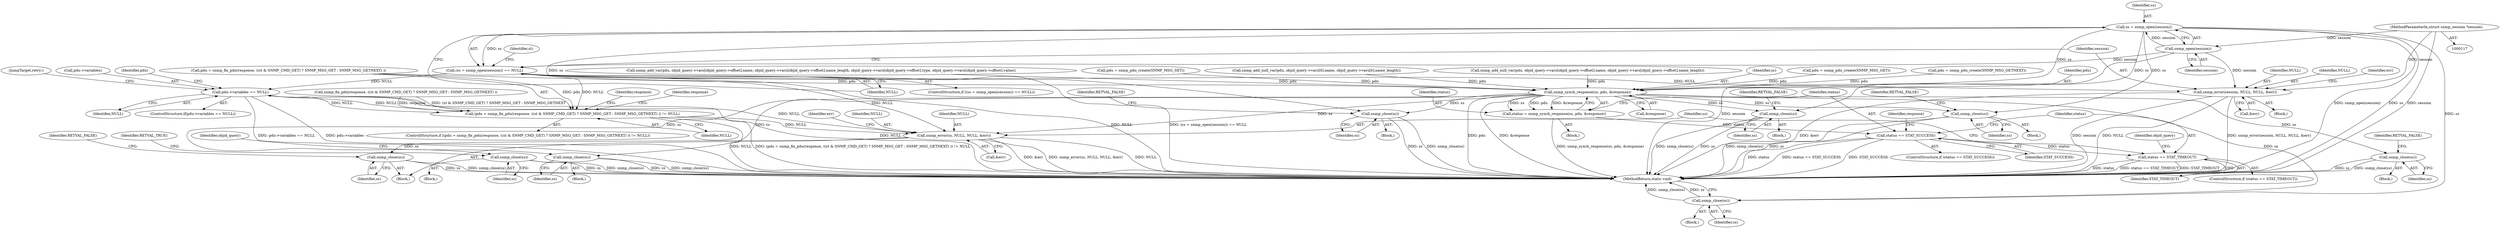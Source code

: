 digraph "0_php_cab1c3b3708eead315e033359d07049b23b147a3_5@API" {
"1000197" [label="(Call,ss = snmp_open(session))"];
"1000199" [label="(Call,snmp_open(session))"];
"1000120" [label="(MethodParameterIn,struct snmp_session *session)"];
"1000196" [label="(Call,(ss = snmp_open(session)) == NULL)"];
"1000203" [label="(Call,snmp_error(session, NULL, NULL, &err))"];
"1000444" [label="(Call,pdu->variables == NULL)"];
"1001084" [label="(Call,(pdu = snmp_fix_pdu(response, ((st & SNMP_CMD_GET) ? SNMP_MSG_GET : SNMP_MSG_GETNEXT) )) != NULL)"];
"1001132" [label="(Call,snmp_error(ss, NULL, NULL, &err))"];
"1001147" [label="(Call,snmp_close(ss))"];
"1000317" [label="(Call,snmp_close(ss))"];
"1000417" [label="(Call,snmp_close(ss))"];
"1000452" [label="(Call,snmp_close(ss))"];
"1000459" [label="(Call,snmp_synch_response(ss, pdu, &response))"];
"1000457" [label="(Call,status = snmp_synch_response(ss, pdu, &response))"];
"1000465" [label="(Call,status == STAT_SUCCESS)"];
"1001115" [label="(Call,status == STAT_TIMEOUT)"];
"1000496" [label="(Call,snmp_close(ss))"];
"1001102" [label="(Call,snmp_close(ss))"];
"1001126" [label="(Call,snmp_close(ss))"];
"1001156" [label="(Call,snmp_close(ss))"];
"1000453" [label="(Identifier,ss)"];
"1001102" [label="(Call,snmp_close(ss))"];
"1001158" [label="(MethodReturn,static void)"];
"1001115" [label="(Call,status == STAT_TIMEOUT)"];
"1000199" [label="(Call,snmp_open(session))"];
"1001095" [label="(Identifier,NULL)"];
"1000464" [label="(ControlStructure,if (status == STAT_SUCCESS))"];
"1000197" [label="(Call,ss = snmp_open(session))"];
"1001101" [label="(Identifier,response)"];
"1000120" [label="(MethodParameterIn,struct snmp_session *session)"];
"1000449" [label="(Block,)"];
"1000451" [label="(Identifier,pdu)"];
"1000207" [label="(Call,&err)"];
"1001131" [label="(Block,)"];
"1000444" [label="(Call,pdu->variables == NULL)"];
"1000122" [label="(Block,)"];
"1001149" [label="(Identifier,RETVAL_FALSE)"];
"1000206" [label="(Identifier,NULL)"];
"1000418" [label="(Identifier,ss)"];
"1000466" [label="(Identifier,status)"];
"1001118" [label="(Block,)"];
"1000454" [label="(Identifier,RETVAL_FALSE)"];
"1000204" [label="(Identifier,session)"];
"1000461" [label="(Identifier,pdu)"];
"1000498" [label="(Identifier,RETVAL_TRUE)"];
"1000205" [label="(Identifier,NULL)"];
"1000354" [label="(Call,snmp_add_var(pdu, objid_query->vars[objid_query->offset].name, objid_query->vars[objid_query->offset].name_length, objid_query->vars[objid_query->offset].type, objid_query->vars[objid_query->offset].value))"];
"1000311" [label="(Call,pdu = snmp_pdu_create(SNMP_MSG_SET))"];
"1000319" [label="(Identifier,RETVAL_FALSE)"];
"1001106" [label="(Identifier,objid_query)"];
"1000459" [label="(Call,snmp_synch_response(ss, pdu, &response))"];
"1000200" [label="(Identifier,session)"];
"1000216" [label="(Identifier,st)"];
"1001147" [label="(Call,snmp_close(ss))"];
"1001132" [label="(Call,snmp_error(ss, NULL, NULL, &err))"];
"1001121" [label="(Identifier,objid_query)"];
"1000201" [label="(Identifier,NULL)"];
"1001127" [label="(Identifier,ss)"];
"1000448" [label="(Identifier,NULL)"];
"1000417" [label="(Call,snmp_close(ss))"];
"1000268" [label="(Call,snmp_add_null_var(pdu, objid_query->vars[0].name, objid_query->vars[0].name_length))"];
"1000497" [label="(Identifier,ss)"];
"1000443" [label="(ControlStructure,if(pdu->variables == NULL))"];
"1000392" [label="(Block,)"];
"1001116" [label="(Identifier,status)"];
"1001128" [label="(Identifier,RETVAL_FALSE)"];
"1001139" [label="(Identifier,err)"];
"1001136" [label="(Call,&err)"];
"1000419" [label="(Identifier,RETVAL_FALSE)"];
"1001134" [label="(Identifier,NULL)"];
"1000457" [label="(Call,status = snmp_synch_response(ss, pdu, &response))"];
"1001148" [label="(Identifier,ss)"];
"1000198" [label="(Identifier,ss)"];
"1000195" [label="(ControlStructure,if ((ss = snmp_open(session)) == NULL))"];
"1000210" [label="(Identifier,err)"];
"1000317" [label="(Call,snmp_close(ss))"];
"1000203" [label="(Call,snmp_error(session, NULL, NULL, &err))"];
"1000423" [label="(Call,snmp_add_null_var(pdu, objid_query->vars[objid_query->offset].name, objid_query->vars[objid_query->offset].name_length))"];
"1000316" [label="(Block,)"];
"1000462" [label="(Call,&response)"];
"1000202" [label="(Block,)"];
"1001083" [label="(ControlStructure,if ((pdu = snmp_fix_pdu(response, ((st & SNMP_CMD_GET) ? SNMP_MSG_GET : SNMP_MSG_GETNEXT) )) != NULL))"];
"1000460" [label="(Identifier,ss)"];
"1001133" [label="(Identifier,ss)"];
"1001098" [label="(Identifier,response)"];
"1000452" [label="(Call,snmp_close(ss))"];
"1000496" [label="(Call,snmp_close(ss))"];
"1000456" [label="(JumpTarget,retry:)"];
"1001114" [label="(ControlStructure,if (status == STAT_TIMEOUT))"];
"1000291" [label="(Call,pdu = snmp_pdu_create(SNMP_MSG_GET))"];
"1000465" [label="(Call,status == STAT_SUCCESS)"];
"1001135" [label="(Identifier,NULL)"];
"1001103" [label="(Identifier,ss)"];
"1001087" [label="(Call,snmp_fix_pdu(response, ((st & SNMP_CMD_GET) ? SNMP_MSG_GET : SNMP_MSG_GETNEXT) ))"];
"1001156" [label="(Call,snmp_close(ss))"];
"1001084" [label="(Call,(pdu = snmp_fix_pdu(response, ((st & SNMP_CMD_GET) ? SNMP_MSG_GET : SNMP_MSG_GETNEXT) )) != NULL)"];
"1001117" [label="(Identifier,STAT_TIMEOUT)"];
"1000196" [label="(Call,(ss = snmp_open(session)) == NULL)"];
"1000985" [label="(Block,)"];
"1000480" [label="(Block,)"];
"1000301" [label="(Call,pdu = snmp_pdu_create(SNMP_MSG_GETNEXT))"];
"1000318" [label="(Identifier,ss)"];
"1000467" [label="(Identifier,STAT_SUCCESS)"];
"1000228" [label="(Block,)"];
"1000472" [label="(Identifier,response)"];
"1000445" [label="(Call,pdu->variables)"];
"1000458" [label="(Identifier,status)"];
"1001157" [label="(Identifier,ss)"];
"1001126" [label="(Call,snmp_close(ss))"];
"1001085" [label="(Call,pdu = snmp_fix_pdu(response, ((st & SNMP_CMD_GET) ? SNMP_MSG_GET : SNMP_MSG_GETNEXT) ))"];
"1000197" -> "1000196"  [label="AST: "];
"1000197" -> "1000199"  [label="CFG: "];
"1000198" -> "1000197"  [label="AST: "];
"1000199" -> "1000197"  [label="AST: "];
"1000201" -> "1000197"  [label="CFG: "];
"1000197" -> "1001158"  [label="DDG: snmp_open(session)"];
"1000197" -> "1001158"  [label="DDG: ss"];
"1000197" -> "1000196"  [label="DDG: ss"];
"1000199" -> "1000197"  [label="DDG: session"];
"1000197" -> "1000317"  [label="DDG: ss"];
"1000197" -> "1000417"  [label="DDG: ss"];
"1000197" -> "1000452"  [label="DDG: ss"];
"1000197" -> "1000459"  [label="DDG: ss"];
"1000197" -> "1001156"  [label="DDG: ss"];
"1000199" -> "1000200"  [label="CFG: "];
"1000200" -> "1000199"  [label="AST: "];
"1000199" -> "1001158"  [label="DDG: session"];
"1000199" -> "1000196"  [label="DDG: session"];
"1000120" -> "1000199"  [label="DDG: session"];
"1000199" -> "1000203"  [label="DDG: session"];
"1000120" -> "1000117"  [label="AST: "];
"1000120" -> "1001158"  [label="DDG: session"];
"1000120" -> "1000203"  [label="DDG: session"];
"1000196" -> "1000195"  [label="AST: "];
"1000196" -> "1000201"  [label="CFG: "];
"1000201" -> "1000196"  [label="AST: "];
"1000204" -> "1000196"  [label="CFG: "];
"1000216" -> "1000196"  [label="CFG: "];
"1000196" -> "1001158"  [label="DDG: NULL"];
"1000196" -> "1001158"  [label="DDG: (ss = snmp_open(session)) == NULL"];
"1000196" -> "1000203"  [label="DDG: NULL"];
"1000196" -> "1000444"  [label="DDG: NULL"];
"1000196" -> "1001084"  [label="DDG: NULL"];
"1000196" -> "1001132"  [label="DDG: NULL"];
"1000203" -> "1000202"  [label="AST: "];
"1000203" -> "1000207"  [label="CFG: "];
"1000204" -> "1000203"  [label="AST: "];
"1000205" -> "1000203"  [label="AST: "];
"1000206" -> "1000203"  [label="AST: "];
"1000207" -> "1000203"  [label="AST: "];
"1000210" -> "1000203"  [label="CFG: "];
"1000203" -> "1001158"  [label="DDG: NULL"];
"1000203" -> "1001158"  [label="DDG: snmp_error(session, NULL, NULL, &err)"];
"1000203" -> "1001158"  [label="DDG: &err"];
"1000203" -> "1001158"  [label="DDG: session"];
"1000444" -> "1000443"  [label="AST: "];
"1000444" -> "1000448"  [label="CFG: "];
"1000445" -> "1000444"  [label="AST: "];
"1000448" -> "1000444"  [label="AST: "];
"1000451" -> "1000444"  [label="CFG: "];
"1000456" -> "1000444"  [label="CFG: "];
"1000444" -> "1001158"  [label="DDG: pdu->variables"];
"1000444" -> "1001158"  [label="DDG: NULL"];
"1000444" -> "1001158"  [label="DDG: pdu->variables == NULL"];
"1001084" -> "1000444"  [label="DDG: NULL"];
"1000444" -> "1001084"  [label="DDG: NULL"];
"1000444" -> "1001132"  [label="DDG: NULL"];
"1001084" -> "1001083"  [label="AST: "];
"1001084" -> "1001095"  [label="CFG: "];
"1001085" -> "1001084"  [label="AST: "];
"1001095" -> "1001084"  [label="AST: "];
"1001098" -> "1001084"  [label="CFG: "];
"1001101" -> "1001084"  [label="CFG: "];
"1001084" -> "1001158"  [label="DDG: (pdu = snmp_fix_pdu(response, ((st & SNMP_CMD_GET) ? SNMP_MSG_GET : SNMP_MSG_GETNEXT) )) != NULL"];
"1001084" -> "1001158"  [label="DDG: NULL"];
"1001085" -> "1001084"  [label="DDG: pdu"];
"1001087" -> "1001084"  [label="DDG: response"];
"1001087" -> "1001084"  [label="DDG: (st & SNMP_CMD_GET) ? SNMP_MSG_GET : SNMP_MSG_GETNEXT"];
"1001084" -> "1001132"  [label="DDG: NULL"];
"1001132" -> "1001131"  [label="AST: "];
"1001132" -> "1001136"  [label="CFG: "];
"1001133" -> "1001132"  [label="AST: "];
"1001134" -> "1001132"  [label="AST: "];
"1001135" -> "1001132"  [label="AST: "];
"1001136" -> "1001132"  [label="AST: "];
"1001139" -> "1001132"  [label="CFG: "];
"1001132" -> "1001158"  [label="DDG: NULL"];
"1001132" -> "1001158"  [label="DDG: &err"];
"1001132" -> "1001158"  [label="DDG: snmp_error(ss, NULL, NULL, &err)"];
"1000459" -> "1001132"  [label="DDG: ss"];
"1001132" -> "1001147"  [label="DDG: ss"];
"1001147" -> "1001131"  [label="AST: "];
"1001147" -> "1001148"  [label="CFG: "];
"1001148" -> "1001147"  [label="AST: "];
"1001149" -> "1001147"  [label="CFG: "];
"1001147" -> "1001158"  [label="DDG: ss"];
"1001147" -> "1001158"  [label="DDG: snmp_close(ss)"];
"1000317" -> "1000316"  [label="AST: "];
"1000317" -> "1000318"  [label="CFG: "];
"1000318" -> "1000317"  [label="AST: "];
"1000319" -> "1000317"  [label="CFG: "];
"1000317" -> "1001158"  [label="DDG: ss"];
"1000317" -> "1001158"  [label="DDG: snmp_close(ss)"];
"1000459" -> "1000317"  [label="DDG: ss"];
"1000417" -> "1000392"  [label="AST: "];
"1000417" -> "1000418"  [label="CFG: "];
"1000418" -> "1000417"  [label="AST: "];
"1000419" -> "1000417"  [label="CFG: "];
"1000417" -> "1001158"  [label="DDG: ss"];
"1000417" -> "1001158"  [label="DDG: snmp_close(ss)"];
"1000459" -> "1000417"  [label="DDG: ss"];
"1000452" -> "1000449"  [label="AST: "];
"1000452" -> "1000453"  [label="CFG: "];
"1000453" -> "1000452"  [label="AST: "];
"1000454" -> "1000452"  [label="CFG: "];
"1000452" -> "1001158"  [label="DDG: snmp_close(ss)"];
"1000452" -> "1001158"  [label="DDG: ss"];
"1000459" -> "1000452"  [label="DDG: ss"];
"1000459" -> "1000457"  [label="AST: "];
"1000459" -> "1000462"  [label="CFG: "];
"1000460" -> "1000459"  [label="AST: "];
"1000461" -> "1000459"  [label="AST: "];
"1000462" -> "1000459"  [label="AST: "];
"1000457" -> "1000459"  [label="CFG: "];
"1000459" -> "1001158"  [label="DDG: pdu"];
"1000459" -> "1001158"  [label="DDG: &response"];
"1000459" -> "1000457"  [label="DDG: ss"];
"1000459" -> "1000457"  [label="DDG: pdu"];
"1000459" -> "1000457"  [label="DDG: &response"];
"1000311" -> "1000459"  [label="DDG: pdu"];
"1000291" -> "1000459"  [label="DDG: pdu"];
"1001085" -> "1000459"  [label="DDG: pdu"];
"1000268" -> "1000459"  [label="DDG: pdu"];
"1000423" -> "1000459"  [label="DDG: pdu"];
"1000301" -> "1000459"  [label="DDG: pdu"];
"1000354" -> "1000459"  [label="DDG: pdu"];
"1000459" -> "1000496"  [label="DDG: ss"];
"1000459" -> "1001102"  [label="DDG: ss"];
"1000459" -> "1001126"  [label="DDG: ss"];
"1000459" -> "1001156"  [label="DDG: ss"];
"1000457" -> "1000228"  [label="AST: "];
"1000458" -> "1000457"  [label="AST: "];
"1000466" -> "1000457"  [label="CFG: "];
"1000457" -> "1001158"  [label="DDG: snmp_synch_response(ss, pdu, &response)"];
"1000457" -> "1000465"  [label="DDG: status"];
"1000465" -> "1000464"  [label="AST: "];
"1000465" -> "1000467"  [label="CFG: "];
"1000466" -> "1000465"  [label="AST: "];
"1000467" -> "1000465"  [label="AST: "];
"1000472" -> "1000465"  [label="CFG: "];
"1001116" -> "1000465"  [label="CFG: "];
"1000465" -> "1001158"  [label="DDG: status == STAT_SUCCESS"];
"1000465" -> "1001158"  [label="DDG: STAT_SUCCESS"];
"1000465" -> "1001158"  [label="DDG: status"];
"1000465" -> "1001115"  [label="DDG: status"];
"1001115" -> "1001114"  [label="AST: "];
"1001115" -> "1001117"  [label="CFG: "];
"1001116" -> "1001115"  [label="AST: "];
"1001117" -> "1001115"  [label="AST: "];
"1001121" -> "1001115"  [label="CFG: "];
"1001133" -> "1001115"  [label="CFG: "];
"1001115" -> "1001158"  [label="DDG: status"];
"1001115" -> "1001158"  [label="DDG: status == STAT_TIMEOUT"];
"1001115" -> "1001158"  [label="DDG: STAT_TIMEOUT"];
"1000496" -> "1000480"  [label="AST: "];
"1000496" -> "1000497"  [label="CFG: "];
"1000497" -> "1000496"  [label="AST: "];
"1000498" -> "1000496"  [label="CFG: "];
"1000496" -> "1001158"  [label="DDG: snmp_close(ss)"];
"1000496" -> "1001158"  [label="DDG: ss"];
"1001102" -> "1000985"  [label="AST: "];
"1001102" -> "1001103"  [label="CFG: "];
"1001103" -> "1001102"  [label="AST: "];
"1001106" -> "1001102"  [label="CFG: "];
"1001102" -> "1001158"  [label="DDG: ss"];
"1001102" -> "1001158"  [label="DDG: snmp_close(ss)"];
"1001126" -> "1001118"  [label="AST: "];
"1001126" -> "1001127"  [label="CFG: "];
"1001127" -> "1001126"  [label="AST: "];
"1001128" -> "1001126"  [label="CFG: "];
"1001126" -> "1001158"  [label="DDG: ss"];
"1001126" -> "1001158"  [label="DDG: snmp_close(ss)"];
"1001156" -> "1000122"  [label="AST: "];
"1001156" -> "1001157"  [label="CFG: "];
"1001157" -> "1001156"  [label="AST: "];
"1001158" -> "1001156"  [label="CFG: "];
"1001156" -> "1001158"  [label="DDG: snmp_close(ss)"];
"1001156" -> "1001158"  [label="DDG: ss"];
}
